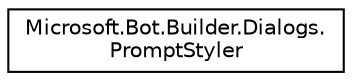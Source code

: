 digraph "Graphical Class Hierarchy"
{
  edge [fontname="Helvetica",fontsize="10",labelfontname="Helvetica",labelfontsize="10"];
  node [fontname="Helvetica",fontsize="10",shape=record];
  rankdir="LR";
  Node1 [label="Microsoft.Bot.Builder.Dialogs.\lPromptStyler",height=0.2,width=0.4,color="black", fillcolor="white", style="filled",URL="$dd/de0/class_microsoft_1_1_bot_1_1_builder_1_1_dialogs_1_1_prompt_styler.html",tooltip="Styles a prompt "];
}
